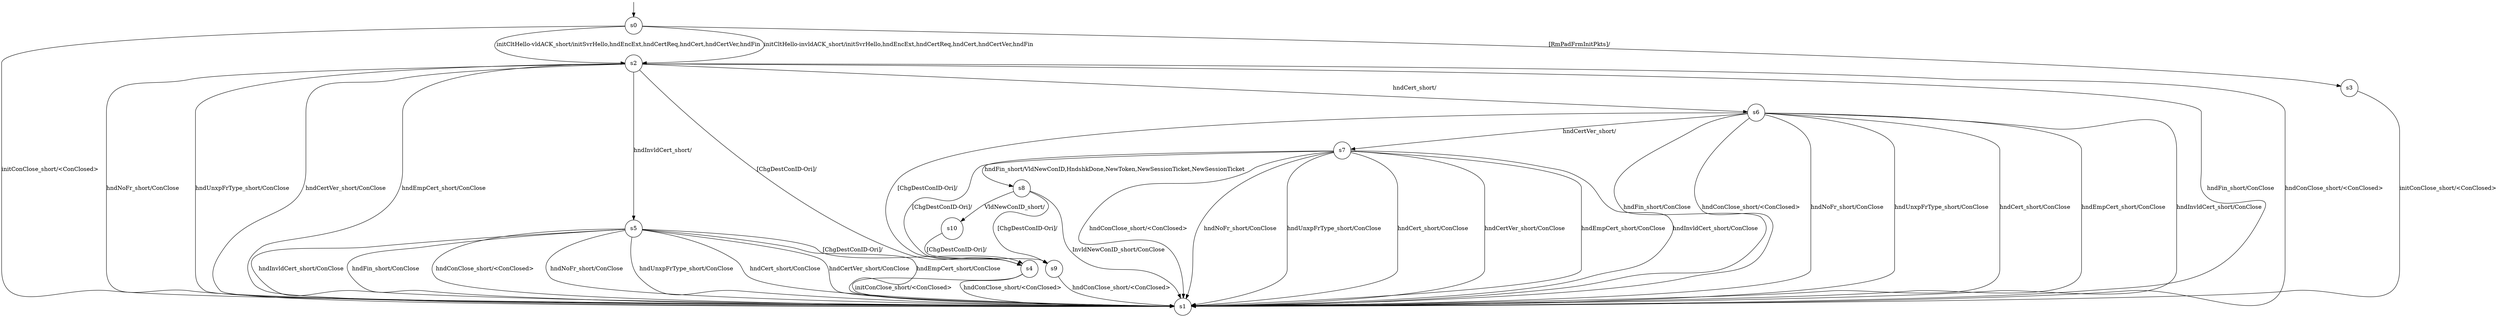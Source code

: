 digraph g {

s0 [shape="circle" label="s0"];
s1 [shape="circle" label="s1"];
s2 [shape="circle" label="s2"];
s3 [shape="circle" label="s3"];
s4 [shape="circle" label="s4"];
s5 [shape="circle" label="s5"];
s6 [shape="circle" label="s6"];
s7 [shape="circle" label="s7"];
s8 [shape="circle" label="s8"];
s9 [shape="circle" label="s9"];
s10 [shape="circle" label="s10"];
s0 -> s1 [label="initConClose_short/<ConClosed> "];
s0 -> s2 [label="initCltHello-vldACK_short/initSvrHello,hndEncExt,hndCertReq,hndCert,hndCertVer,hndFin "];
s0 -> s2 [label="initCltHello-invldACK_short/initSvrHello,hndEncExt,hndCertReq,hndCert,hndCertVer,hndFin "];
s0 -> s3 [label="[RmPadFrmInitPkts]/ "];
s2 -> s1 [label="hndFin_short/ConClose "];
s2 -> s1 [label="hndConClose_short/<ConClosed> "];
s2 -> s1 [label="hndNoFr_short/ConClose "];
s2 -> s1 [label="hndUnxpFrType_short/ConClose "];
s2 -> s4 [label="[ChgDestConID-Ori]/ "];
s2 -> s6 [label="hndCert_short/ "];
s2 -> s1 [label="hndCertVer_short/ConClose "];
s2 -> s1 [label="hndEmpCert_short/ConClose "];
s2 -> s5 [label="hndInvldCert_short/ "];
s3 -> s1 [label="initConClose_short/<ConClosed> "];
s4 -> s1 [label="initConClose_short/<ConClosed> "];
s4 -> s1 [label="hndConClose_short/<ConClosed> "];
s5 -> s1 [label="hndFin_short/ConClose "];
s5 -> s1 [label="hndConClose_short/<ConClosed> "];
s5 -> s1 [label="hndNoFr_short/ConClose "];
s5 -> s1 [label="hndUnxpFrType_short/ConClose "];
s5 -> s4 [label="[ChgDestConID-Ori]/ "];
s5 -> s1 [label="hndCert_short/ConClose "];
s5 -> s1 [label="hndCertVer_short/ConClose "];
s5 -> s1 [label="hndEmpCert_short/ConClose "];
s5 -> s1 [label="hndInvldCert_short/ConClose "];
s6 -> s1 [label="hndFin_short/ConClose "];
s6 -> s1 [label="hndConClose_short/<ConClosed> "];
s6 -> s1 [label="hndNoFr_short/ConClose "];
s6 -> s1 [label="hndUnxpFrType_short/ConClose "];
s6 -> s4 [label="[ChgDestConID-Ori]/ "];
s6 -> s1 [label="hndCert_short/ConClose "];
s6 -> s7 [label="hndCertVer_short/ "];
s6 -> s1 [label="hndEmpCert_short/ConClose "];
s6 -> s1 [label="hndInvldCert_short/ConClose "];
s7 -> s8 [label="hndFin_short/VldNewConID,HndshkDone,NewToken,NewSessionTicket,NewSessionTicket "];
s7 -> s1 [label="hndConClose_short/<ConClosed> "];
s7 -> s1 [label="hndNoFr_short/ConClose "];
s7 -> s1 [label="hndUnxpFrType_short/ConClose "];
s7 -> s4 [label="[ChgDestConID-Ori]/ "];
s7 -> s1 [label="hndCert_short/ConClose "];
s7 -> s1 [label="hndCertVer_short/ConClose "];
s7 -> s1 [label="hndEmpCert_short/ConClose "];
s7 -> s1 [label="hndInvldCert_short/ConClose "];
s8 -> s10 [label="VldNewConID_short/ "];
s8 -> s1 [label="InvldNewConID_short/ConClose "];
s8 -> s9 [label="[ChgDestConID-Ori]/ "];
s9 -> s1 [label="hndConClose_short/<ConClosed> "];
s10 -> s9 [label="[ChgDestConID-Ori]/ "];

__start0 [label="" shape="none" width="0" height="0"];
__start0 -> s0;

}
